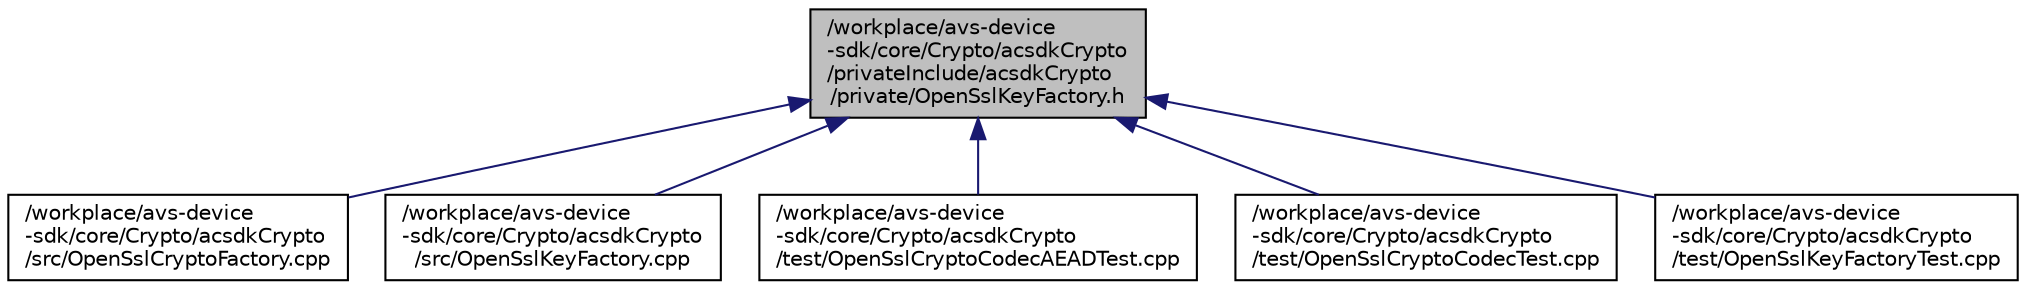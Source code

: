 digraph "/workplace/avs-device-sdk/core/Crypto/acsdkCrypto/privateInclude/acsdkCrypto/private/OpenSslKeyFactory.h"
{
  edge [fontname="Helvetica",fontsize="10",labelfontname="Helvetica",labelfontsize="10"];
  node [fontname="Helvetica",fontsize="10",shape=record];
  Node6 [label="/workplace/avs-device\l-sdk/core/Crypto/acsdkCrypto\l/privateInclude/acsdkCrypto\l/private/OpenSslKeyFactory.h",height=0.2,width=0.4,color="black", fillcolor="grey75", style="filled", fontcolor="black"];
  Node6 -> Node7 [dir="back",color="midnightblue",fontsize="10",style="solid",fontname="Helvetica"];
  Node7 [label="/workplace/avs-device\l-sdk/core/Crypto/acsdkCrypto\l/src/OpenSslCryptoFactory.cpp",height=0.2,width=0.4,color="black", fillcolor="white", style="filled",URL="$_open_ssl_crypto_factory_8cpp.html"];
  Node6 -> Node8 [dir="back",color="midnightblue",fontsize="10",style="solid",fontname="Helvetica"];
  Node8 [label="/workplace/avs-device\l-sdk/core/Crypto/acsdkCrypto\l/src/OpenSslKeyFactory.cpp",height=0.2,width=0.4,color="black", fillcolor="white", style="filled",URL="$_open_ssl_key_factory_8cpp.html"];
  Node6 -> Node9 [dir="back",color="midnightblue",fontsize="10",style="solid",fontname="Helvetica"];
  Node9 [label="/workplace/avs-device\l-sdk/core/Crypto/acsdkCrypto\l/test/OpenSslCryptoCodecAEADTest.cpp",height=0.2,width=0.4,color="black", fillcolor="white", style="filled",URL="$_open_ssl_crypto_codec_a_e_a_d_test_8cpp.html"];
  Node6 -> Node10 [dir="back",color="midnightblue",fontsize="10",style="solid",fontname="Helvetica"];
  Node10 [label="/workplace/avs-device\l-sdk/core/Crypto/acsdkCrypto\l/test/OpenSslCryptoCodecTest.cpp",height=0.2,width=0.4,color="black", fillcolor="white", style="filled",URL="$_open_ssl_crypto_codec_test_8cpp.html"];
  Node6 -> Node11 [dir="back",color="midnightblue",fontsize="10",style="solid",fontname="Helvetica"];
  Node11 [label="/workplace/avs-device\l-sdk/core/Crypto/acsdkCrypto\l/test/OpenSslKeyFactoryTest.cpp",height=0.2,width=0.4,color="black", fillcolor="white", style="filled",URL="$_open_ssl_key_factory_test_8cpp.html"];
}
